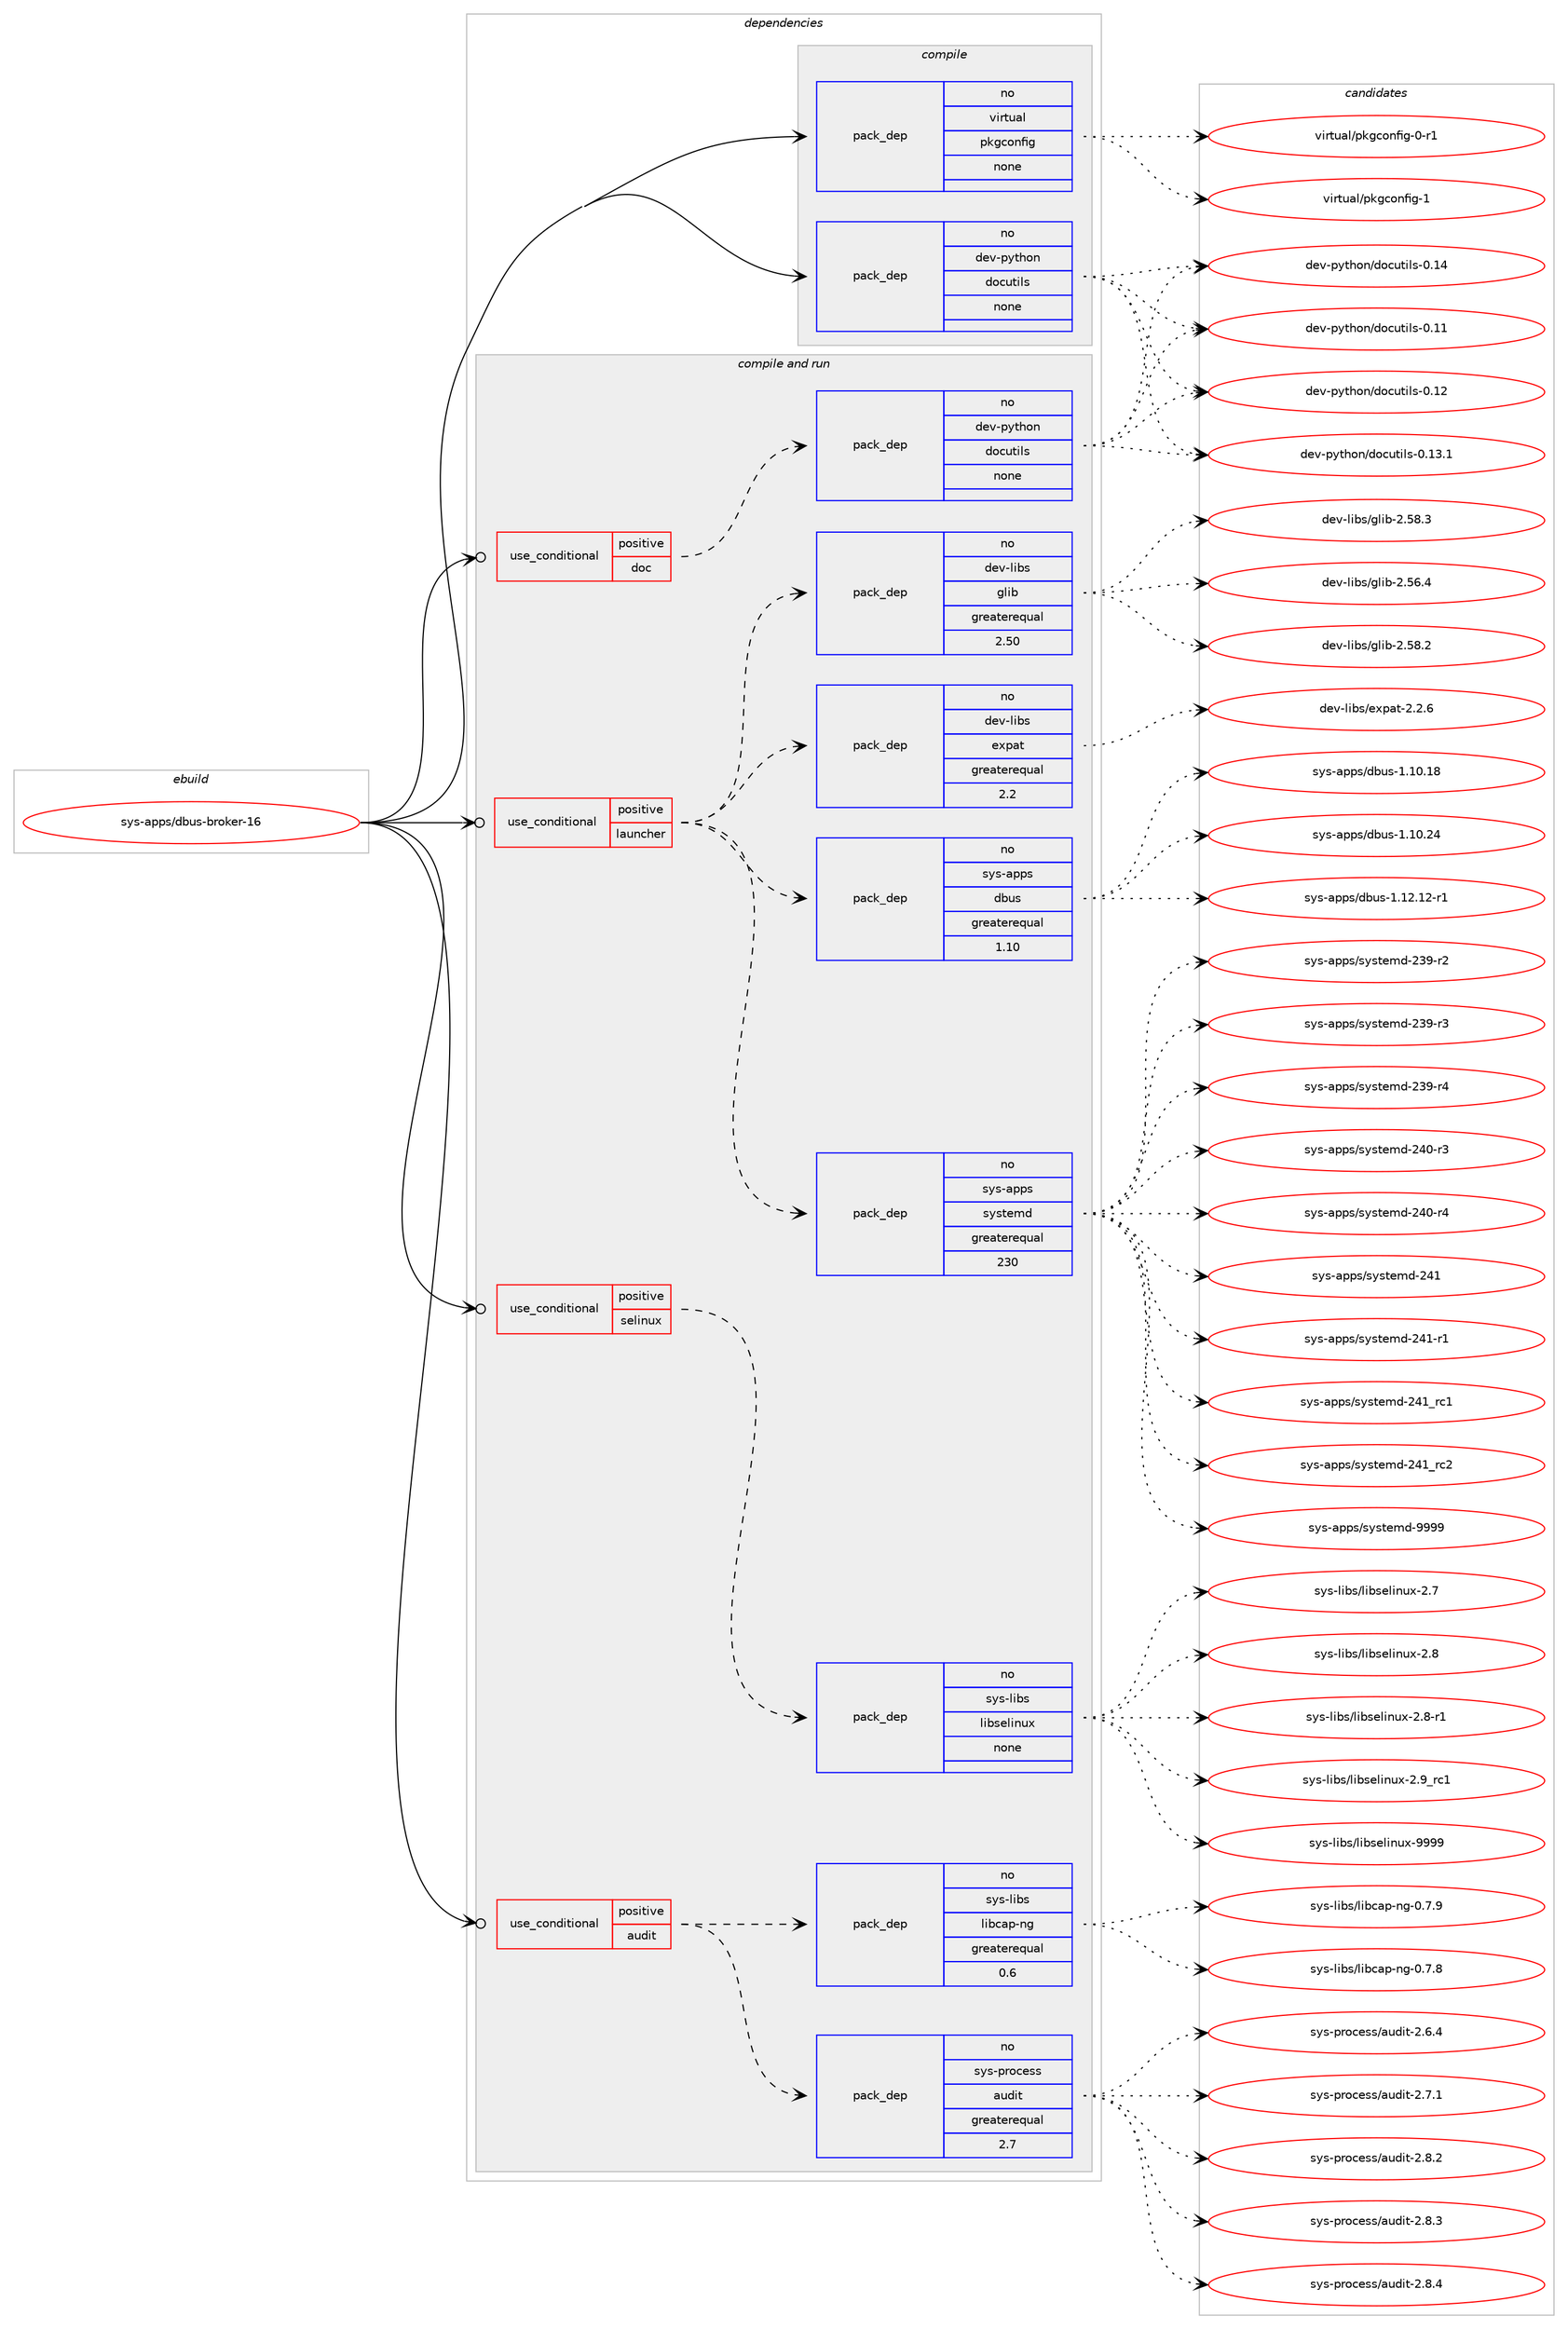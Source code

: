 digraph prolog {

# *************
# Graph options
# *************

newrank=true;
concentrate=true;
compound=true;
graph [rankdir=LR,fontname=Helvetica,fontsize=10,ranksep=1.5];#, ranksep=2.5, nodesep=0.2];
edge  [arrowhead=vee];
node  [fontname=Helvetica,fontsize=10];

# **********
# The ebuild
# **********

subgraph cluster_leftcol {
color=gray;
rank=same;
label=<<i>ebuild</i>>;
id [label="sys-apps/dbus-broker-16", color=red, width=4, href="../sys-apps/dbus-broker-16.svg"];
}

# ****************
# The dependencies
# ****************

subgraph cluster_midcol {
color=gray;
label=<<i>dependencies</i>>;
subgraph cluster_compile {
fillcolor="#eeeeee";
style=filled;
label=<<i>compile</i>>;
subgraph pack1226373 {
dependency1710099 [label=<<TABLE BORDER="0" CELLBORDER="1" CELLSPACING="0" CELLPADDING="4" WIDTH="220"><TR><TD ROWSPAN="6" CELLPADDING="30">pack_dep</TD></TR><TR><TD WIDTH="110">no</TD></TR><TR><TD>dev-python</TD></TR><TR><TD>docutils</TD></TR><TR><TD>none</TD></TR><TR><TD></TD></TR></TABLE>>, shape=none, color=blue];
}
id:e -> dependency1710099:w [weight=20,style="solid",arrowhead="vee"];
subgraph pack1226374 {
dependency1710100 [label=<<TABLE BORDER="0" CELLBORDER="1" CELLSPACING="0" CELLPADDING="4" WIDTH="220"><TR><TD ROWSPAN="6" CELLPADDING="30">pack_dep</TD></TR><TR><TD WIDTH="110">no</TD></TR><TR><TD>virtual</TD></TR><TR><TD>pkgconfig</TD></TR><TR><TD>none</TD></TR><TR><TD></TD></TR></TABLE>>, shape=none, color=blue];
}
id:e -> dependency1710100:w [weight=20,style="solid",arrowhead="vee"];
}
subgraph cluster_compileandrun {
fillcolor="#eeeeee";
style=filled;
label=<<i>compile and run</i>>;
subgraph cond455773 {
dependency1710101 [label=<<TABLE BORDER="0" CELLBORDER="1" CELLSPACING="0" CELLPADDING="4"><TR><TD ROWSPAN="3" CELLPADDING="10">use_conditional</TD></TR><TR><TD>positive</TD></TR><TR><TD>audit</TD></TR></TABLE>>, shape=none, color=red];
subgraph pack1226375 {
dependency1710102 [label=<<TABLE BORDER="0" CELLBORDER="1" CELLSPACING="0" CELLPADDING="4" WIDTH="220"><TR><TD ROWSPAN="6" CELLPADDING="30">pack_dep</TD></TR><TR><TD WIDTH="110">no</TD></TR><TR><TD>sys-process</TD></TR><TR><TD>audit</TD></TR><TR><TD>greaterequal</TD></TR><TR><TD>2.7</TD></TR></TABLE>>, shape=none, color=blue];
}
dependency1710101:e -> dependency1710102:w [weight=20,style="dashed",arrowhead="vee"];
subgraph pack1226376 {
dependency1710103 [label=<<TABLE BORDER="0" CELLBORDER="1" CELLSPACING="0" CELLPADDING="4" WIDTH="220"><TR><TD ROWSPAN="6" CELLPADDING="30">pack_dep</TD></TR><TR><TD WIDTH="110">no</TD></TR><TR><TD>sys-libs</TD></TR><TR><TD>libcap-ng</TD></TR><TR><TD>greaterequal</TD></TR><TR><TD>0.6</TD></TR></TABLE>>, shape=none, color=blue];
}
dependency1710101:e -> dependency1710103:w [weight=20,style="dashed",arrowhead="vee"];
}
id:e -> dependency1710101:w [weight=20,style="solid",arrowhead="odotvee"];
subgraph cond455774 {
dependency1710104 [label=<<TABLE BORDER="0" CELLBORDER="1" CELLSPACING="0" CELLPADDING="4"><TR><TD ROWSPAN="3" CELLPADDING="10">use_conditional</TD></TR><TR><TD>positive</TD></TR><TR><TD>doc</TD></TR></TABLE>>, shape=none, color=red];
subgraph pack1226377 {
dependency1710105 [label=<<TABLE BORDER="0" CELLBORDER="1" CELLSPACING="0" CELLPADDING="4" WIDTH="220"><TR><TD ROWSPAN="6" CELLPADDING="30">pack_dep</TD></TR><TR><TD WIDTH="110">no</TD></TR><TR><TD>dev-python</TD></TR><TR><TD>docutils</TD></TR><TR><TD>none</TD></TR><TR><TD></TD></TR></TABLE>>, shape=none, color=blue];
}
dependency1710104:e -> dependency1710105:w [weight=20,style="dashed",arrowhead="vee"];
}
id:e -> dependency1710104:w [weight=20,style="solid",arrowhead="odotvee"];
subgraph cond455775 {
dependency1710106 [label=<<TABLE BORDER="0" CELLBORDER="1" CELLSPACING="0" CELLPADDING="4"><TR><TD ROWSPAN="3" CELLPADDING="10">use_conditional</TD></TR><TR><TD>positive</TD></TR><TR><TD>launcher</TD></TR></TABLE>>, shape=none, color=red];
subgraph pack1226378 {
dependency1710107 [label=<<TABLE BORDER="0" CELLBORDER="1" CELLSPACING="0" CELLPADDING="4" WIDTH="220"><TR><TD ROWSPAN="6" CELLPADDING="30">pack_dep</TD></TR><TR><TD WIDTH="110">no</TD></TR><TR><TD>sys-apps</TD></TR><TR><TD>dbus</TD></TR><TR><TD>greaterequal</TD></TR><TR><TD>1.10</TD></TR></TABLE>>, shape=none, color=blue];
}
dependency1710106:e -> dependency1710107:w [weight=20,style="dashed",arrowhead="vee"];
subgraph pack1226379 {
dependency1710108 [label=<<TABLE BORDER="0" CELLBORDER="1" CELLSPACING="0" CELLPADDING="4" WIDTH="220"><TR><TD ROWSPAN="6" CELLPADDING="30">pack_dep</TD></TR><TR><TD WIDTH="110">no</TD></TR><TR><TD>dev-libs</TD></TR><TR><TD>expat</TD></TR><TR><TD>greaterequal</TD></TR><TR><TD>2.2</TD></TR></TABLE>>, shape=none, color=blue];
}
dependency1710106:e -> dependency1710108:w [weight=20,style="dashed",arrowhead="vee"];
subgraph pack1226380 {
dependency1710109 [label=<<TABLE BORDER="0" CELLBORDER="1" CELLSPACING="0" CELLPADDING="4" WIDTH="220"><TR><TD ROWSPAN="6" CELLPADDING="30">pack_dep</TD></TR><TR><TD WIDTH="110">no</TD></TR><TR><TD>dev-libs</TD></TR><TR><TD>glib</TD></TR><TR><TD>greaterequal</TD></TR><TR><TD>2.50</TD></TR></TABLE>>, shape=none, color=blue];
}
dependency1710106:e -> dependency1710109:w [weight=20,style="dashed",arrowhead="vee"];
subgraph pack1226381 {
dependency1710110 [label=<<TABLE BORDER="0" CELLBORDER="1" CELLSPACING="0" CELLPADDING="4" WIDTH="220"><TR><TD ROWSPAN="6" CELLPADDING="30">pack_dep</TD></TR><TR><TD WIDTH="110">no</TD></TR><TR><TD>sys-apps</TD></TR><TR><TD>systemd</TD></TR><TR><TD>greaterequal</TD></TR><TR><TD>230</TD></TR></TABLE>>, shape=none, color=blue];
}
dependency1710106:e -> dependency1710110:w [weight=20,style="dashed",arrowhead="vee"];
}
id:e -> dependency1710106:w [weight=20,style="solid",arrowhead="odotvee"];
subgraph cond455776 {
dependency1710111 [label=<<TABLE BORDER="0" CELLBORDER="1" CELLSPACING="0" CELLPADDING="4"><TR><TD ROWSPAN="3" CELLPADDING="10">use_conditional</TD></TR><TR><TD>positive</TD></TR><TR><TD>selinux</TD></TR></TABLE>>, shape=none, color=red];
subgraph pack1226382 {
dependency1710112 [label=<<TABLE BORDER="0" CELLBORDER="1" CELLSPACING="0" CELLPADDING="4" WIDTH="220"><TR><TD ROWSPAN="6" CELLPADDING="30">pack_dep</TD></TR><TR><TD WIDTH="110">no</TD></TR><TR><TD>sys-libs</TD></TR><TR><TD>libselinux</TD></TR><TR><TD>none</TD></TR><TR><TD></TD></TR></TABLE>>, shape=none, color=blue];
}
dependency1710111:e -> dependency1710112:w [weight=20,style="dashed",arrowhead="vee"];
}
id:e -> dependency1710111:w [weight=20,style="solid",arrowhead="odotvee"];
}
subgraph cluster_run {
fillcolor="#eeeeee";
style=filled;
label=<<i>run</i>>;
}
}

# **************
# The candidates
# **************

subgraph cluster_choices {
rank=same;
color=gray;
label=<<i>candidates</i>>;

subgraph choice1226373 {
color=black;
nodesep=1;
choice1001011184511212111610411111047100111991171161051081154548464949 [label="dev-python/docutils-0.11", color=red, width=4,href="../dev-python/docutils-0.11.svg"];
choice1001011184511212111610411111047100111991171161051081154548464950 [label="dev-python/docutils-0.12", color=red, width=4,href="../dev-python/docutils-0.12.svg"];
choice10010111845112121116104111110471001119911711610510811545484649514649 [label="dev-python/docutils-0.13.1", color=red, width=4,href="../dev-python/docutils-0.13.1.svg"];
choice1001011184511212111610411111047100111991171161051081154548464952 [label="dev-python/docutils-0.14", color=red, width=4,href="../dev-python/docutils-0.14.svg"];
dependency1710099:e -> choice1001011184511212111610411111047100111991171161051081154548464949:w [style=dotted,weight="100"];
dependency1710099:e -> choice1001011184511212111610411111047100111991171161051081154548464950:w [style=dotted,weight="100"];
dependency1710099:e -> choice10010111845112121116104111110471001119911711610510811545484649514649:w [style=dotted,weight="100"];
dependency1710099:e -> choice1001011184511212111610411111047100111991171161051081154548464952:w [style=dotted,weight="100"];
}
subgraph choice1226374 {
color=black;
nodesep=1;
choice11810511411611797108471121071039911111010210510345484511449 [label="virtual/pkgconfig-0-r1", color=red, width=4,href="../virtual/pkgconfig-0-r1.svg"];
choice1181051141161179710847112107103991111101021051034549 [label="virtual/pkgconfig-1", color=red, width=4,href="../virtual/pkgconfig-1.svg"];
dependency1710100:e -> choice11810511411611797108471121071039911111010210510345484511449:w [style=dotted,weight="100"];
dependency1710100:e -> choice1181051141161179710847112107103991111101021051034549:w [style=dotted,weight="100"];
}
subgraph choice1226375 {
color=black;
nodesep=1;
choice11512111545112114111991011151154797117100105116455046544652 [label="sys-process/audit-2.6.4", color=red, width=4,href="../sys-process/audit-2.6.4.svg"];
choice11512111545112114111991011151154797117100105116455046554649 [label="sys-process/audit-2.7.1", color=red, width=4,href="../sys-process/audit-2.7.1.svg"];
choice11512111545112114111991011151154797117100105116455046564650 [label="sys-process/audit-2.8.2", color=red, width=4,href="../sys-process/audit-2.8.2.svg"];
choice11512111545112114111991011151154797117100105116455046564651 [label="sys-process/audit-2.8.3", color=red, width=4,href="../sys-process/audit-2.8.3.svg"];
choice11512111545112114111991011151154797117100105116455046564652 [label="sys-process/audit-2.8.4", color=red, width=4,href="../sys-process/audit-2.8.4.svg"];
dependency1710102:e -> choice11512111545112114111991011151154797117100105116455046544652:w [style=dotted,weight="100"];
dependency1710102:e -> choice11512111545112114111991011151154797117100105116455046554649:w [style=dotted,weight="100"];
dependency1710102:e -> choice11512111545112114111991011151154797117100105116455046564650:w [style=dotted,weight="100"];
dependency1710102:e -> choice11512111545112114111991011151154797117100105116455046564651:w [style=dotted,weight="100"];
dependency1710102:e -> choice11512111545112114111991011151154797117100105116455046564652:w [style=dotted,weight="100"];
}
subgraph choice1226376 {
color=black;
nodesep=1;
choice11512111545108105981154710810598999711245110103454846554656 [label="sys-libs/libcap-ng-0.7.8", color=red, width=4,href="../sys-libs/libcap-ng-0.7.8.svg"];
choice11512111545108105981154710810598999711245110103454846554657 [label="sys-libs/libcap-ng-0.7.9", color=red, width=4,href="../sys-libs/libcap-ng-0.7.9.svg"];
dependency1710103:e -> choice11512111545108105981154710810598999711245110103454846554656:w [style=dotted,weight="100"];
dependency1710103:e -> choice11512111545108105981154710810598999711245110103454846554657:w [style=dotted,weight="100"];
}
subgraph choice1226377 {
color=black;
nodesep=1;
choice1001011184511212111610411111047100111991171161051081154548464949 [label="dev-python/docutils-0.11", color=red, width=4,href="../dev-python/docutils-0.11.svg"];
choice1001011184511212111610411111047100111991171161051081154548464950 [label="dev-python/docutils-0.12", color=red, width=4,href="../dev-python/docutils-0.12.svg"];
choice10010111845112121116104111110471001119911711610510811545484649514649 [label="dev-python/docutils-0.13.1", color=red, width=4,href="../dev-python/docutils-0.13.1.svg"];
choice1001011184511212111610411111047100111991171161051081154548464952 [label="dev-python/docutils-0.14", color=red, width=4,href="../dev-python/docutils-0.14.svg"];
dependency1710105:e -> choice1001011184511212111610411111047100111991171161051081154548464949:w [style=dotted,weight="100"];
dependency1710105:e -> choice1001011184511212111610411111047100111991171161051081154548464950:w [style=dotted,weight="100"];
dependency1710105:e -> choice10010111845112121116104111110471001119911711610510811545484649514649:w [style=dotted,weight="100"];
dependency1710105:e -> choice1001011184511212111610411111047100111991171161051081154548464952:w [style=dotted,weight="100"];
}
subgraph choice1226378 {
color=black;
nodesep=1;
choice115121115459711211211547100981171154549464948464956 [label="sys-apps/dbus-1.10.18", color=red, width=4,href="../sys-apps/dbus-1.10.18.svg"];
choice115121115459711211211547100981171154549464948465052 [label="sys-apps/dbus-1.10.24", color=red, width=4,href="../sys-apps/dbus-1.10.24.svg"];
choice1151211154597112112115471009811711545494649504649504511449 [label="sys-apps/dbus-1.12.12-r1", color=red, width=4,href="../sys-apps/dbus-1.12.12-r1.svg"];
dependency1710107:e -> choice115121115459711211211547100981171154549464948464956:w [style=dotted,weight="100"];
dependency1710107:e -> choice115121115459711211211547100981171154549464948465052:w [style=dotted,weight="100"];
dependency1710107:e -> choice1151211154597112112115471009811711545494649504649504511449:w [style=dotted,weight="100"];
}
subgraph choice1226379 {
color=black;
nodesep=1;
choice10010111845108105981154710112011297116455046504654 [label="dev-libs/expat-2.2.6", color=red, width=4,href="../dev-libs/expat-2.2.6.svg"];
dependency1710108:e -> choice10010111845108105981154710112011297116455046504654:w [style=dotted,weight="100"];
}
subgraph choice1226380 {
color=black;
nodesep=1;
choice1001011184510810598115471031081059845504653544652 [label="dev-libs/glib-2.56.4", color=red, width=4,href="../dev-libs/glib-2.56.4.svg"];
choice1001011184510810598115471031081059845504653564650 [label="dev-libs/glib-2.58.2", color=red, width=4,href="../dev-libs/glib-2.58.2.svg"];
choice1001011184510810598115471031081059845504653564651 [label="dev-libs/glib-2.58.3", color=red, width=4,href="../dev-libs/glib-2.58.3.svg"];
dependency1710109:e -> choice1001011184510810598115471031081059845504653544652:w [style=dotted,weight="100"];
dependency1710109:e -> choice1001011184510810598115471031081059845504653564650:w [style=dotted,weight="100"];
dependency1710109:e -> choice1001011184510810598115471031081059845504653564651:w [style=dotted,weight="100"];
}
subgraph choice1226381 {
color=black;
nodesep=1;
choice115121115459711211211547115121115116101109100455051574511450 [label="sys-apps/systemd-239-r2", color=red, width=4,href="../sys-apps/systemd-239-r2.svg"];
choice115121115459711211211547115121115116101109100455051574511451 [label="sys-apps/systemd-239-r3", color=red, width=4,href="../sys-apps/systemd-239-r3.svg"];
choice115121115459711211211547115121115116101109100455051574511452 [label="sys-apps/systemd-239-r4", color=red, width=4,href="../sys-apps/systemd-239-r4.svg"];
choice115121115459711211211547115121115116101109100455052484511451 [label="sys-apps/systemd-240-r3", color=red, width=4,href="../sys-apps/systemd-240-r3.svg"];
choice115121115459711211211547115121115116101109100455052484511452 [label="sys-apps/systemd-240-r4", color=red, width=4,href="../sys-apps/systemd-240-r4.svg"];
choice11512111545971121121154711512111511610110910045505249 [label="sys-apps/systemd-241", color=red, width=4,href="../sys-apps/systemd-241.svg"];
choice115121115459711211211547115121115116101109100455052494511449 [label="sys-apps/systemd-241-r1", color=red, width=4,href="../sys-apps/systemd-241-r1.svg"];
choice11512111545971121121154711512111511610110910045505249951149949 [label="sys-apps/systemd-241_rc1", color=red, width=4,href="../sys-apps/systemd-241_rc1.svg"];
choice11512111545971121121154711512111511610110910045505249951149950 [label="sys-apps/systemd-241_rc2", color=red, width=4,href="../sys-apps/systemd-241_rc2.svg"];
choice1151211154597112112115471151211151161011091004557575757 [label="sys-apps/systemd-9999", color=red, width=4,href="../sys-apps/systemd-9999.svg"];
dependency1710110:e -> choice115121115459711211211547115121115116101109100455051574511450:w [style=dotted,weight="100"];
dependency1710110:e -> choice115121115459711211211547115121115116101109100455051574511451:w [style=dotted,weight="100"];
dependency1710110:e -> choice115121115459711211211547115121115116101109100455051574511452:w [style=dotted,weight="100"];
dependency1710110:e -> choice115121115459711211211547115121115116101109100455052484511451:w [style=dotted,weight="100"];
dependency1710110:e -> choice115121115459711211211547115121115116101109100455052484511452:w [style=dotted,weight="100"];
dependency1710110:e -> choice11512111545971121121154711512111511610110910045505249:w [style=dotted,weight="100"];
dependency1710110:e -> choice115121115459711211211547115121115116101109100455052494511449:w [style=dotted,weight="100"];
dependency1710110:e -> choice11512111545971121121154711512111511610110910045505249951149949:w [style=dotted,weight="100"];
dependency1710110:e -> choice11512111545971121121154711512111511610110910045505249951149950:w [style=dotted,weight="100"];
dependency1710110:e -> choice1151211154597112112115471151211151161011091004557575757:w [style=dotted,weight="100"];
}
subgraph choice1226382 {
color=black;
nodesep=1;
choice1151211154510810598115471081059811510110810511011712045504655 [label="sys-libs/libselinux-2.7", color=red, width=4,href="../sys-libs/libselinux-2.7.svg"];
choice1151211154510810598115471081059811510110810511011712045504656 [label="sys-libs/libselinux-2.8", color=red, width=4,href="../sys-libs/libselinux-2.8.svg"];
choice11512111545108105981154710810598115101108105110117120455046564511449 [label="sys-libs/libselinux-2.8-r1", color=red, width=4,href="../sys-libs/libselinux-2.8-r1.svg"];
choice1151211154510810598115471081059811510110810511011712045504657951149949 [label="sys-libs/libselinux-2.9_rc1", color=red, width=4,href="../sys-libs/libselinux-2.9_rc1.svg"];
choice115121115451081059811547108105981151011081051101171204557575757 [label="sys-libs/libselinux-9999", color=red, width=4,href="../sys-libs/libselinux-9999.svg"];
dependency1710112:e -> choice1151211154510810598115471081059811510110810511011712045504655:w [style=dotted,weight="100"];
dependency1710112:e -> choice1151211154510810598115471081059811510110810511011712045504656:w [style=dotted,weight="100"];
dependency1710112:e -> choice11512111545108105981154710810598115101108105110117120455046564511449:w [style=dotted,weight="100"];
dependency1710112:e -> choice1151211154510810598115471081059811510110810511011712045504657951149949:w [style=dotted,weight="100"];
dependency1710112:e -> choice115121115451081059811547108105981151011081051101171204557575757:w [style=dotted,weight="100"];
}
}

}
